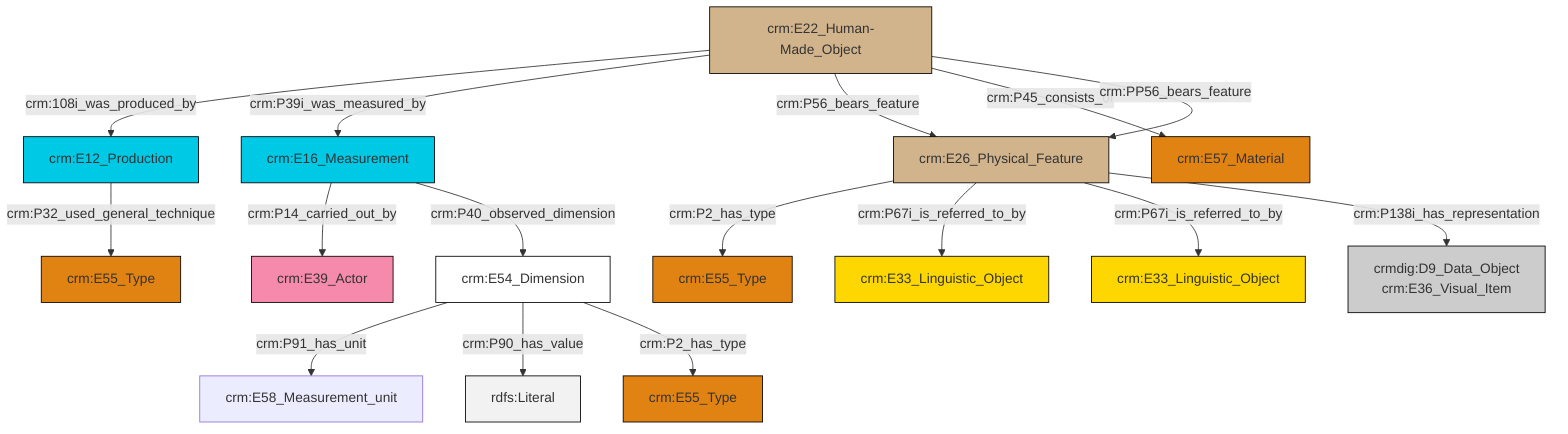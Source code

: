 graph TD
classDef Literal fill:#f2f2f2,stroke:#000000;
classDef CRM_Entity fill:#FFFFFF,stroke:#000000;
classDef Temporal_Entity fill:#00C9E6, stroke:#000000;
classDef Type fill:#E18312, stroke:#000000;
classDef Time-Span fill:#2C9C91, stroke:#000000;
classDef Appellation fill:#FFEB7F, stroke:#000000;
classDef Place fill:#008836, stroke:#000000;
classDef Persistent_Item fill:#B266B2, stroke:#000000;
classDef Conceptual_Object fill:#FFD700, stroke:#000000;
classDef Physical_Thing fill:#D2B48C, stroke:#000000;
classDef Actor fill:#f58aad, stroke:#000000;
classDef PC_Classes fill:#4ce600, stroke:#000000;
classDef Multi fill:#cccccc,stroke:#000000;

2["crm:E54_Dimension"]:::CRM_Entity -->|crm:P91_has_unit| 3["crm:E58_Measurement_unit"]:::Default
6["crm:E16_Measurement"]:::Temporal_Entity -->|crm:P14_carried_out_by| 7["crm:E39_Actor"]:::Actor
2["crm:E54_Dimension"]:::CRM_Entity -->|crm:P90_has_value| 10[rdfs:Literal]:::Literal
8["crm:E26_Physical_Feature"]:::Physical_Thing -->|crm:P2_has_type| 11["crm:E55_Type"]:::Type
12["crm:E22_Human-Made_Object"]:::Physical_Thing -->|crm:108i_was_produced_by| 4["crm:E12_Production"]:::Temporal_Entity
8["crm:E26_Physical_Feature"]:::Physical_Thing -->|crm:P67i_is_referred_to_by| 15["crm:E33_Linguistic_Object"]:::Conceptual_Object
4["crm:E12_Production"]:::Temporal_Entity -->|crm:P32_used_general_technique| 19["crm:E55_Type"]:::Type
2["crm:E54_Dimension"]:::CRM_Entity -->|crm:P2_has_type| 21["crm:E55_Type"]:::Type
12["crm:E22_Human-Made_Object"]:::Physical_Thing -->|crm:P39i_was_measured_by| 6["crm:E16_Measurement"]:::Temporal_Entity
12["crm:E22_Human-Made_Object"]:::Physical_Thing -->|crm:P56_bears_feature| 8["crm:E26_Physical_Feature"]:::Physical_Thing
12["crm:E22_Human-Made_Object"]:::Physical_Thing -->|crm:P45_consists_of| 26["crm:E57_Material"]:::Type
12["crm:E22_Human-Made_Object"]:::Physical_Thing -->|crm:PP56_bears_feature| 8["crm:E26_Physical_Feature"]:::Physical_Thing
8["crm:E26_Physical_Feature"]:::Physical_Thing -->|crm:P67i_is_referred_to_by| 0["crm:E33_Linguistic_Object"]:::Conceptual_Object
6["crm:E16_Measurement"]:::Temporal_Entity -->|crm:P40_observed_dimension| 2["crm:E54_Dimension"]:::CRM_Entity
8["crm:E26_Physical_Feature"]:::Physical_Thing -->|crm:P138i_has_representation| 13["crmdig:D9_Data_Object<br>crm:E36_Visual_Item"]:::Multi